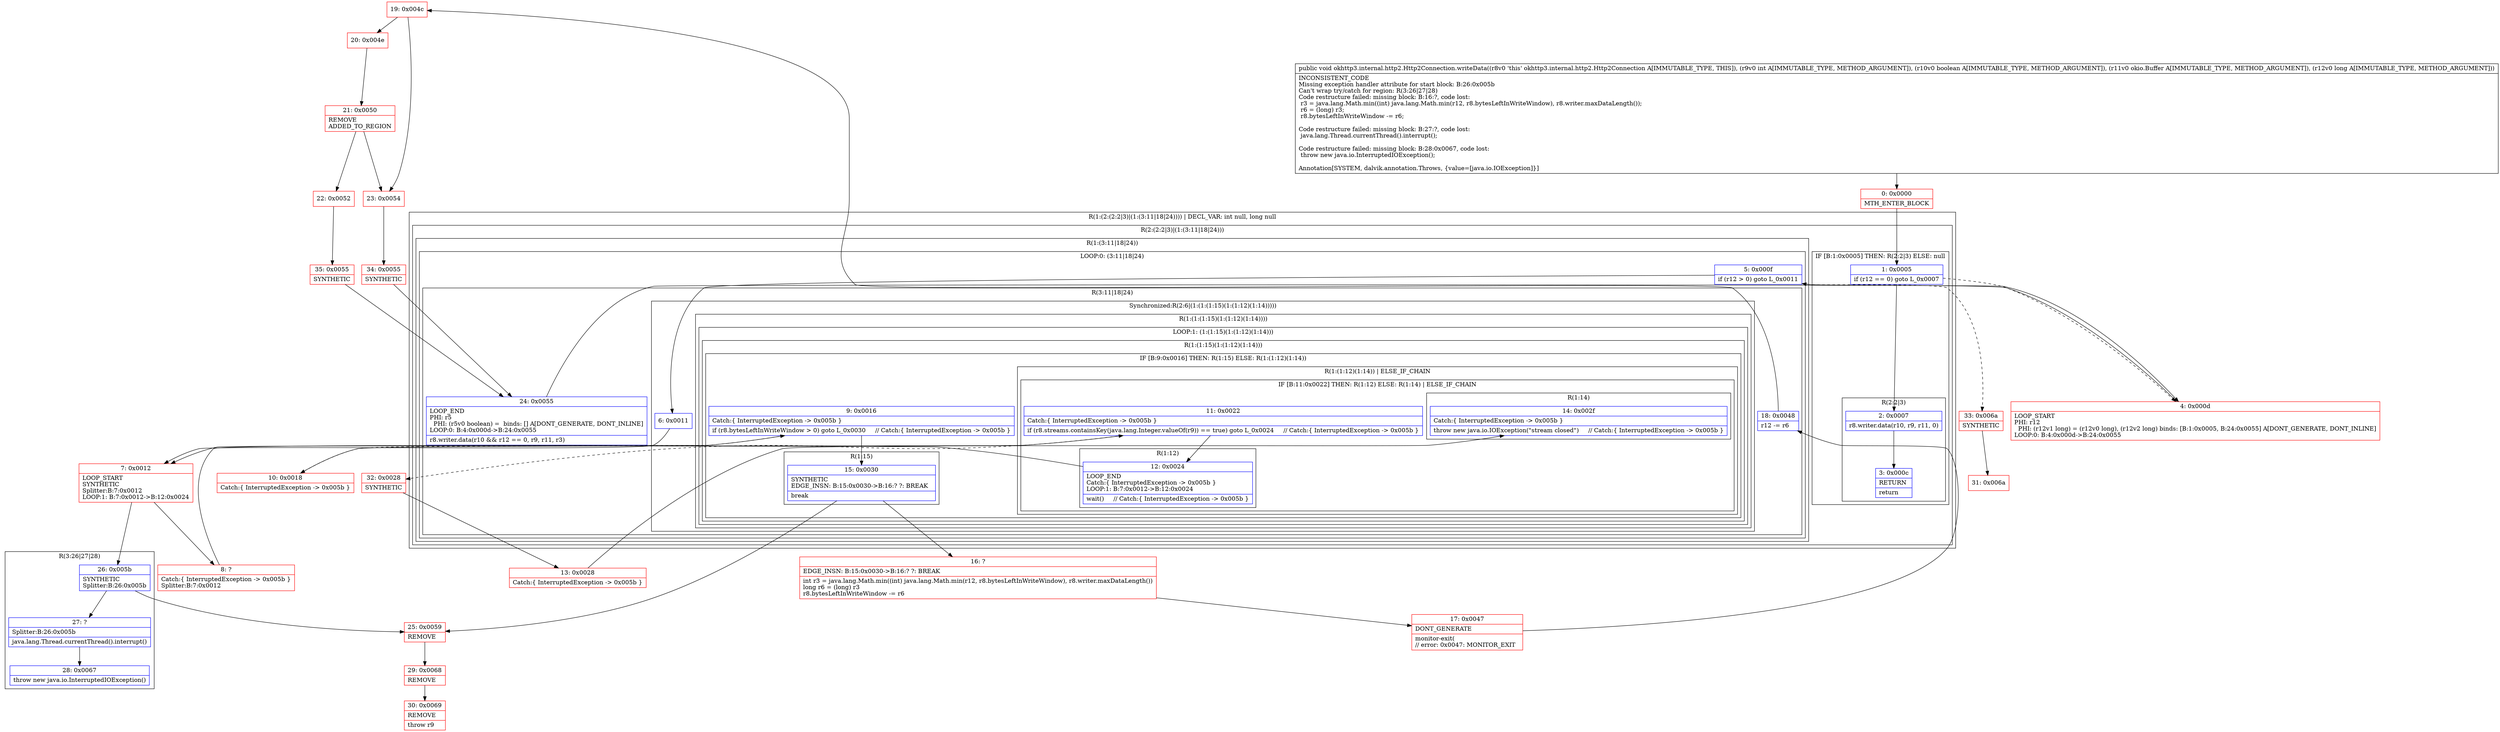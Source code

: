digraph "CFG forokhttp3.internal.http2.Http2Connection.writeData(IZLokio\/Buffer;J)V" {
subgraph cluster_Region_1847487113 {
label = "R(1:(2:(2:2|3)|(1:(3:11|18|24)))) | DECL_VAR: int null, long null\l";
node [shape=record,color=blue];
subgraph cluster_Region_1018958071 {
label = "R(2:(2:2|3)|(1:(3:11|18|24)))";
node [shape=record,color=blue];
subgraph cluster_IfRegion_1823430558 {
label = "IF [B:1:0x0005] THEN: R(2:2|3) ELSE: null";
node [shape=record,color=blue];
Node_1 [shape=record,label="{1\:\ 0x0005|if (r12 == 0) goto L_0x0007\l}"];
subgraph cluster_Region_1341964022 {
label = "R(2:2|3)";
node [shape=record,color=blue];
Node_2 [shape=record,label="{2\:\ 0x0007|r8.writer.data(r10, r9, r11, 0)\l}"];
Node_3 [shape=record,label="{3\:\ 0x000c|RETURN\l|return\l}"];
}
}
subgraph cluster_Region_1378607010 {
label = "R(1:(3:11|18|24))";
node [shape=record,color=blue];
subgraph cluster_LoopRegion_239883960 {
label = "LOOP:0: (3:11|18|24)";
node [shape=record,color=blue];
Node_5 [shape=record,label="{5\:\ 0x000f|if (r12 \> 0) goto L_0x0011\l}"];
subgraph cluster_Region_415888200 {
label = "R(3:11|18|24)";
node [shape=record,color=blue];
subgraph cluster_SynchronizedRegion_845739433 {
label = "Synchronized:R(2:6|(1:(1:(1:15)(1:(1:12)(1:14)))))";
node [shape=record,color=blue];
Node_6 [shape=record,label="{6\:\ 0x0011}"];
subgraph cluster_Region_1043528329 {
label = "R(1:(1:(1:15)(1:(1:12)(1:14))))";
node [shape=record,color=blue];
subgraph cluster_LoopRegion_1378325089 {
label = "LOOP:1: (1:(1:15)(1:(1:12)(1:14)))";
node [shape=record,color=blue];
subgraph cluster_Region_86206686 {
label = "R(1:(1:15)(1:(1:12)(1:14)))";
node [shape=record,color=blue];
subgraph cluster_IfRegion_1880293486 {
label = "IF [B:9:0x0016] THEN: R(1:15) ELSE: R(1:(1:12)(1:14))";
node [shape=record,color=blue];
Node_9 [shape=record,label="{9\:\ 0x0016|Catch:\{ InterruptedException \-\> 0x005b \}\l|if (r8.bytesLeftInWriteWindow \> 0) goto L_0x0030     \/\/ Catch:\{ InterruptedException \-\> 0x005b \}\l}"];
subgraph cluster_Region_1499224663 {
label = "R(1:15)";
node [shape=record,color=blue];
Node_15 [shape=record,label="{15\:\ 0x0030|SYNTHETIC\lEDGE_INSN: B:15:0x0030\-\>B:16:? ?: BREAK  \l|break\l}"];
}
subgraph cluster_Region_923168647 {
label = "R(1:(1:12)(1:14)) | ELSE_IF_CHAIN\l";
node [shape=record,color=blue];
subgraph cluster_IfRegion_704484385 {
label = "IF [B:11:0x0022] THEN: R(1:12) ELSE: R(1:14) | ELSE_IF_CHAIN\l";
node [shape=record,color=blue];
Node_11 [shape=record,label="{11\:\ 0x0022|Catch:\{ InterruptedException \-\> 0x005b \}\l|if (r8.streams.containsKey(java.lang.Integer.valueOf(r9)) == true) goto L_0x0024     \/\/ Catch:\{ InterruptedException \-\> 0x005b \}\l}"];
subgraph cluster_Region_1090904320 {
label = "R(1:12)";
node [shape=record,color=blue];
Node_12 [shape=record,label="{12\:\ 0x0024|LOOP_END\lCatch:\{ InterruptedException \-\> 0x005b \}\lLOOP:1: B:7:0x0012\-\>B:12:0x0024\l|wait()     \/\/ Catch:\{ InterruptedException \-\> 0x005b \}\l}"];
}
subgraph cluster_Region_2058388885 {
label = "R(1:14)";
node [shape=record,color=blue];
Node_14 [shape=record,label="{14\:\ 0x002f|Catch:\{ InterruptedException \-\> 0x005b \}\l|throw new java.io.IOException(\"stream closed\")     \/\/ Catch:\{ InterruptedException \-\> 0x005b \}\l}"];
}
}
}
}
}
}
}
}
Node_18 [shape=record,label="{18\:\ 0x0048|r12 \-= r6\l}"];
Node_24 [shape=record,label="{24\:\ 0x0055|LOOP_END\lPHI: r5 \l  PHI: (r5v0 boolean) =  binds: [] A[DONT_GENERATE, DONT_INLINE]\lLOOP:0: B:4:0x000d\-\>B:24:0x0055\l|r8.writer.data(r10 && r12 == 0, r9, r11, r3)\l}"];
}
}
}
}
}
subgraph cluster_Region_2127472403 {
label = "R(3:26|27|28)";
node [shape=record,color=blue];
Node_26 [shape=record,label="{26\:\ 0x005b|SYNTHETIC\lSplitter:B:26:0x005b\l}"];
Node_27 [shape=record,label="{27\:\ ?|Splitter:B:26:0x005b\l|java.lang.Thread.currentThread().interrupt()\l}"];
Node_28 [shape=record,label="{28\:\ 0x0067|throw new java.io.InterruptedIOException()\l}"];
}
Node_0 [shape=record,color=red,label="{0\:\ 0x0000|MTH_ENTER_BLOCK\l}"];
Node_4 [shape=record,color=red,label="{4\:\ 0x000d|LOOP_START\lPHI: r12 \l  PHI: (r12v1 long) = (r12v0 long), (r12v2 long) binds: [B:1:0x0005, B:24:0x0055] A[DONT_GENERATE, DONT_INLINE]\lLOOP:0: B:4:0x000d\-\>B:24:0x0055\l}"];
Node_7 [shape=record,color=red,label="{7\:\ 0x0012|LOOP_START\lSYNTHETIC\lSplitter:B:7:0x0012\lLOOP:1: B:7:0x0012\-\>B:12:0x0024\l}"];
Node_8 [shape=record,color=red,label="{8\:\ ?|Catch:\{ InterruptedException \-\> 0x005b \}\lSplitter:B:7:0x0012\l}"];
Node_10 [shape=record,color=red,label="{10\:\ 0x0018|Catch:\{ InterruptedException \-\> 0x005b \}\l}"];
Node_13 [shape=record,color=red,label="{13\:\ 0x0028|Catch:\{ InterruptedException \-\> 0x005b \}\l}"];
Node_16 [shape=record,color=red,label="{16\:\ ?|EDGE_INSN: B:15:0x0030\-\>B:16:? ?: BREAK  \l|int r3 = java.lang.Math.min((int) java.lang.Math.min(r12, r8.bytesLeftInWriteWindow), r8.writer.maxDataLength())\llong r6 = (long) r3\lr8.bytesLeftInWriteWindow \-= r6\l}"];
Node_17 [shape=record,color=red,label="{17\:\ 0x0047|DONT_GENERATE\l|monitor\-exit(\l\/\/ error: 0x0047: MONITOR_EXIT  \l}"];
Node_19 [shape=record,color=red,label="{19\:\ 0x004c}"];
Node_20 [shape=record,color=red,label="{20\:\ 0x004e}"];
Node_21 [shape=record,color=red,label="{21\:\ 0x0050|REMOVE\lADDED_TO_REGION\l}"];
Node_22 [shape=record,color=red,label="{22\:\ 0x0052}"];
Node_23 [shape=record,color=red,label="{23\:\ 0x0054}"];
Node_25 [shape=record,color=red,label="{25\:\ 0x0059|REMOVE\l}"];
Node_29 [shape=record,color=red,label="{29\:\ 0x0068|REMOVE\l}"];
Node_30 [shape=record,color=red,label="{30\:\ 0x0069|REMOVE\l|throw r9\l}"];
Node_31 [shape=record,color=red,label="{31\:\ 0x006a}"];
Node_32 [shape=record,color=red,label="{32\:\ 0x0028|SYNTHETIC\l}"];
Node_33 [shape=record,color=red,label="{33\:\ 0x006a|SYNTHETIC\l}"];
Node_34 [shape=record,color=red,label="{34\:\ 0x0055|SYNTHETIC\l}"];
Node_35 [shape=record,color=red,label="{35\:\ 0x0055|SYNTHETIC\l}"];
MethodNode[shape=record,label="{public void okhttp3.internal.http2.Http2Connection.writeData((r8v0 'this' okhttp3.internal.http2.Http2Connection A[IMMUTABLE_TYPE, THIS]), (r9v0 int A[IMMUTABLE_TYPE, METHOD_ARGUMENT]), (r10v0 boolean A[IMMUTABLE_TYPE, METHOD_ARGUMENT]), (r11v0 okio.Buffer A[IMMUTABLE_TYPE, METHOD_ARGUMENT]), (r12v0 long A[IMMUTABLE_TYPE, METHOD_ARGUMENT]))  | INCONSISTENT_CODE\lMissing exception handler attribute for start block: B:26:0x005b\lCan't wrap try\/catch for region: R(3:26\|27\|28)\lCode restructure failed: missing block: B:16:?, code lost:\l    r3 = java.lang.Math.min((int) java.lang.Math.min(r12, r8.bytesLeftInWriteWindow), r8.writer.maxDataLength());\l    r6 = (long) r3;\l    r8.bytesLeftInWriteWindow \-= r6;\l\lCode restructure failed: missing block: B:27:?, code lost:\l    java.lang.Thread.currentThread().interrupt();\l\lCode restructure failed: missing block: B:28:0x0067, code lost:\l    throw new java.io.InterruptedIOException();\l\lAnnotation[SYSTEM, dalvik.annotation.Throws, \{value=[java.io.IOException]\}]\l}"];
MethodNode -> Node_0;
Node_1 -> Node_2;
Node_1 -> Node_4[style=dashed];
Node_2 -> Node_3;
Node_5 -> Node_6;
Node_5 -> Node_33[style=dashed];
Node_6 -> Node_7;
Node_9 -> Node_10[style=dashed];
Node_9 -> Node_15;
Node_15 -> Node_16;
Node_15 -> Node_25;
Node_11 -> Node_12;
Node_11 -> Node_32[style=dashed];
Node_12 -> Node_7;
Node_18 -> Node_19;
Node_24 -> Node_4;
Node_26 -> Node_27;
Node_26 -> Node_25;
Node_27 -> Node_28;
Node_0 -> Node_1;
Node_4 -> Node_5;
Node_7 -> Node_8;
Node_7 -> Node_26;
Node_8 -> Node_9;
Node_10 -> Node_11;
Node_13 -> Node_14;
Node_16 -> Node_17;
Node_17 -> Node_18;
Node_19 -> Node_20;
Node_19 -> Node_23;
Node_20 -> Node_21;
Node_21 -> Node_22;
Node_21 -> Node_23;
Node_22 -> Node_35;
Node_23 -> Node_34;
Node_25 -> Node_29;
Node_29 -> Node_30;
Node_32 -> Node_13;
Node_33 -> Node_31;
Node_34 -> Node_24;
Node_35 -> Node_24;
}

